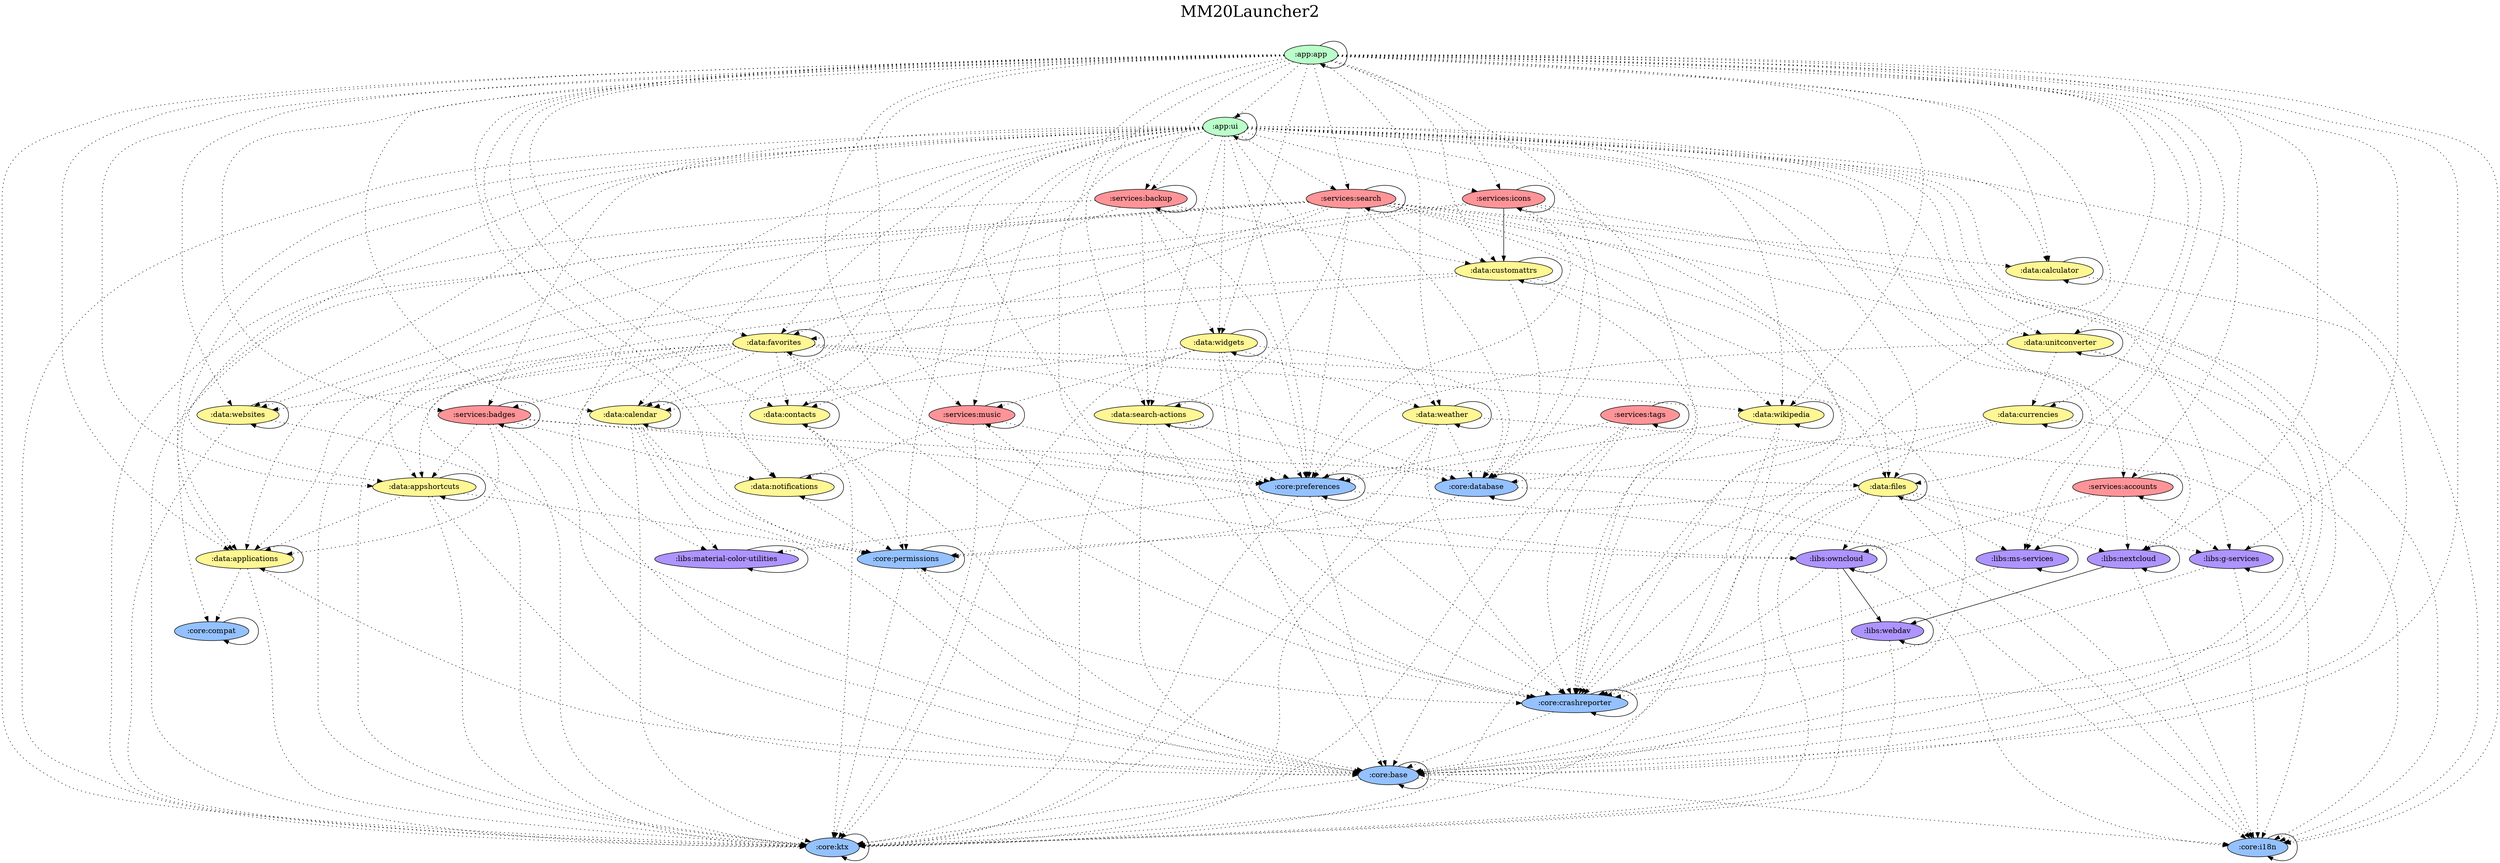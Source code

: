 digraph {
  graph [label="MM20Launcher2\n ",labelloc=t,fontsize=30,ranksep=1.4];
  node [style=filled, fillcolor="#bbbbbb"];
  rankdir=TB;

  # Projects

  ":app:app" [fillcolor="#baffc9"];
  ":app:ui" [fillcolor="#baffc9"];
  ":core:base" [fillcolor="#94c1ff"];
  ":core:compat" [fillcolor="#94c1ff"];
  ":core:crashreporter" [fillcolor="#94c1ff"];
  ":core:database" [fillcolor="#94c1ff"];
  ":core:i18n" [fillcolor="#94c1ff"];
  ":core:ktx" [fillcolor="#94c1ff"];
  ":core:permissions" [fillcolor="#94c1ff"];
  ":core:preferences" [fillcolor="#94c1ff"];
  ":data:applications" [fillcolor="#fff694"];
  ":data:appshortcuts" [fillcolor="#fff694"];
  ":data:calculator" [fillcolor="#fff694"];
  ":data:calendar" [fillcolor="#fff694"];
  ":data:contacts" [fillcolor="#fff694"];
  ":data:currencies" [fillcolor="#fff694"];
  ":data:customattrs" [fillcolor="#fff694"];
  ":data:favorites" [fillcolor="#fff694"];
  ":data:files" [fillcolor="#fff694"];
  ":data:notifications" [fillcolor="#fff694"];
  ":data:search-actions" [fillcolor="#fff694"];
  ":data:unitconverter" [fillcolor="#fff694"];
  ":data:weather" [fillcolor="#fff694"];
  ":data:websites" [fillcolor="#fff694"];
  ":data:widgets" [fillcolor="#fff694"];
  ":data:wikipedia" [fillcolor="#fff694"];
  ":libs:g-services" [fillcolor="#ad94ff"];
  ":libs:material-color-utilities" [fillcolor="#ad94ff"];
  ":libs:ms-services" [fillcolor="#ad94ff"];
  ":libs:nextcloud" [fillcolor="#ad94ff"];
  ":libs:owncloud" [fillcolor="#ad94ff"];
  ":libs:webdav" [fillcolor="#ad94ff"];
  ":services:accounts" [fillcolor="#ff9498"];
  ":services:backup" [fillcolor="#ff9498"];
  ":services:badges" [fillcolor="#ff9498"];
  ":services:icons" [fillcolor="#ff9498"];
  ":services:music" [fillcolor="#ff9498"];
  ":services:search" [fillcolor="#ff9498"];
  ":services:tags" [fillcolor="#ff9498"];

  {rank = same;}

  # Dependencies

  ":app:app" -> ":app:app"
  ":app:app" -> ":services:accounts" [style=dotted]
  ":app:app" -> ":data:applications" [style=dotted]
  ":app:app" -> ":data:appshortcuts" [style=dotted]
  ":app:app" -> ":services:backup" [style=dotted]
  ":app:app" -> ":services:badges" [style=dotted]
  ":app:app" -> ":core:base" [style=dotted]
  ":app:app" -> ":data:calculator" [style=dotted]
  ":app:app" -> ":data:calendar" [style=dotted]
  ":app:app" -> ":data:contacts" [style=dotted]
  ":app:app" -> ":core:crashreporter" [style=dotted]
  ":app:app" -> ":data:currencies" [style=dotted]
  ":app:app" -> ":data:customattrs" [style=dotted]
  ":app:app" -> ":data:favorites" [style=dotted]
  ":app:app" -> ":data:files" [style=dotted]
  ":app:app" -> ":libs:g-services" [style=dotted]
  ":app:app" -> ":core:i18n" [style=dotted]
  ":app:app" -> ":services:icons" [style=dotted]
  ":app:app" -> ":core:ktx" [style=dotted]
  ":app:app" -> ":libs:ms-services" [style=dotted]
  ":app:app" -> ":services:music" [style=dotted]
  ":app:app" -> ":libs:nextcloud" [style=dotted]
  ":app:app" -> ":data:notifications" [style=dotted]
  ":app:app" -> ":libs:owncloud" [style=dotted]
  ":app:app" -> ":core:permissions" [style=dotted]
  ":app:app" -> ":core:preferences" [style=dotted]
  ":app:app" -> ":services:search" [style=dotted]
  ":app:app" -> ":data:unitconverter" [style=dotted]
  ":app:app" -> ":app:ui" [style=dotted]
  ":app:app" -> ":data:weather" [style=dotted]
  ":app:app" -> ":data:websites" [style=dotted]
  ":app:app" -> ":data:widgets" [style=dotted]
  ":app:app" -> ":data:wikipedia" [style=dotted]
  ":app:app" -> ":core:database" [style=dotted]
  ":app:app" -> ":data:search-actions" [style=dotted]
  ":app:ui" -> ":app:ui"
  ":app:ui" -> ":libs:material-color-utilities" [style=dotted]
  ":app:ui" -> ":core:base" [style=dotted]
  ":app:ui" -> ":core:i18n" [style=dotted]
  ":app:ui" -> ":core:compat" [style=dotted]
  ":app:ui" -> ":core:ktx" [style=dotted]
  ":app:ui" -> ":services:icons" [style=dotted]
  ":app:ui" -> ":services:music" [style=dotted]
  ":app:ui" -> ":data:weather" [style=dotted]
  ":app:ui" -> ":data:calendar" [style=dotted]
  ":app:ui" -> ":services:search" [style=dotted]
  ":app:ui" -> ":core:preferences" [style=dotted]
  ":app:ui" -> ":data:applications" [style=dotted]
  ":app:ui" -> ":data:appshortcuts" [style=dotted]
  ":app:ui" -> ":data:calculator" [style=dotted]
  ":app:ui" -> ":data:files" [style=dotted]
  ":app:ui" -> ":data:widgets" [style=dotted]
  ":app:ui" -> ":data:favorites" [style=dotted]
  ":app:ui" -> ":data:wikipedia" [style=dotted]
  ":app:ui" -> ":services:badges" [style=dotted]
  ":app:ui" -> ":core:crashreporter" [style=dotted]
  ":app:ui" -> ":data:notifications" [style=dotted]
  ":app:ui" -> ":data:contacts" [style=dotted]
  ":app:ui" -> ":core:permissions" [style=dotted]
  ":app:ui" -> ":data:websites" [style=dotted]
  ":app:ui" -> ":data:unitconverter" [style=dotted]
  ":app:ui" -> ":libs:nextcloud" [style=dotted]
  ":app:ui" -> ":libs:g-services" [style=dotted]
  ":app:ui" -> ":libs:ms-services" [style=dotted]
  ":app:ui" -> ":libs:owncloud" [style=dotted]
  ":app:ui" -> ":services:accounts" [style=dotted]
  ":app:ui" -> ":services:backup" [style=dotted]
  ":app:ui" -> ":data:search-actions" [style=dotted]
  ":core:base" -> ":core:base"
  ":core:base" -> ":core:ktx" [style=dotted]
  ":core:base" -> ":core:i18n" [style=dotted]
  ":core:compat" -> ":core:compat"
  ":core:crashreporter" -> ":core:crashreporter"
  ":core:crashreporter" -> ":core:base" [style=dotted]
  ":core:database" -> ":core:database"
  ":core:database" -> ":core:i18n" [style=dotted]
  ":core:database" -> ":core:ktx" [style=dotted]
  ":core:i18n" -> ":core:i18n"
  ":core:ktx" -> ":core:ktx"
  ":core:permissions" -> ":core:permissions"
  ":core:permissions" -> ":core:ktx" [style=dotted]
  ":core:permissions" -> ":core:base" [style=dotted]
  ":core:permissions" -> ":core:crashreporter" [style=dotted]
  ":core:preferences" -> ":core:preferences"
  ":core:preferences" -> ":core:ktx" [style=dotted]
  ":core:preferences" -> ":core:i18n" [style=dotted]
  ":core:preferences" -> ":core:base" [style=dotted]
  ":core:preferences" -> ":core:crashreporter" [style=dotted]
  ":core:preferences" -> ":libs:material-color-utilities" [style=dotted]
  ":data:applications" -> ":data:applications"
  ":data:applications" -> ":core:base" [style=dotted]
  ":data:applications" -> ":core:ktx" [style=dotted]
  ":data:applications" -> ":core:compat" [style=dotted]
  ":data:appshortcuts" -> ":data:appshortcuts"
  ":data:appshortcuts" -> ":data:applications" [style=dotted]
  ":data:appshortcuts" -> ":core:permissions" [style=dotted]
  ":data:appshortcuts" -> ":core:base" [style=dotted]
  ":data:appshortcuts" -> ":core:ktx" [style=dotted]
  ":data:calculator" -> ":data:calculator"
  ":data:calculator" -> ":core:base" [style=dotted]
  ":data:calendar" -> ":data:calendar"
  ":data:calendar" -> ":core:ktx" [style=dotted]
  ":data:calendar" -> ":core:base" [style=dotted]
  ":data:calendar" -> ":core:permissions" [style=dotted]
  ":data:calendar" -> ":libs:material-color-utilities" [style=dotted]
  ":data:contacts" -> ":data:contacts"
  ":data:contacts" -> ":core:ktx" [style=dotted]
  ":data:contacts" -> ":core:base" [style=dotted]
  ":data:contacts" -> ":core:permissions" [style=dotted]
  ":data:currencies" -> ":data:currencies"
  ":data:currencies" -> ":core:ktx" [style=dotted]
  ":data:currencies" -> ":core:i18n" [style=dotted]
  ":data:currencies" -> ":core:database" [style=dotted]
  ":data:currencies" -> ":core:crashreporter" [style=dotted]
  ":data:customattrs" -> ":data:customattrs"
  ":data:customattrs" -> ":core:database" [style=dotted]
  ":data:customattrs" -> ":core:base" [style=dotted]
  ":data:customattrs" -> ":core:ktx" [style=dotted]
  ":data:customattrs" -> ":core:crashreporter" [style=dotted]
  ":data:customattrs" -> ":data:favorites" [style=dotted]
  ":data:favorites" -> ":data:favorites"
  ":data:favorites" -> ":core:base" [style=dotted]
  ":data:favorites" -> ":data:calendar" [style=dotted]
  ":data:favorites" -> ":core:database" [style=dotted]
  ":data:favorites" -> ":core:preferences" [style=dotted]
  ":data:favorites" -> ":data:applications" [style=dotted]
  ":data:favorites" -> ":data:appshortcuts" [style=dotted]
  ":data:favorites" -> ":data:contacts" [style=dotted]
  ":data:favorites" -> ":core:ktx" [style=dotted]
  ":data:favorites" -> ":data:files" [style=dotted]
  ":data:favorites" -> ":data:websites" [style=dotted]
  ":data:favorites" -> ":data:wikipedia" [style=dotted]
  ":data:favorites" -> ":services:badges" [style=dotted]
  ":data:favorites" -> ":core:crashreporter" [style=dotted]
  ":data:files" -> ":data:files"
  ":data:files" -> ":core:base" [style=dotted]
  ":data:files" -> ":core:ktx" [style=dotted]
  ":data:files" -> ":libs:ms-services" [style=dotted]
  ":data:files" -> ":libs:g-services" [style=dotted]
  ":data:files" -> ":libs:nextcloud" [style=dotted]
  ":data:files" -> ":libs:owncloud" [style=dotted]
  ":data:files" -> ":core:i18n" [style=dotted]
  ":data:files" -> ":core:permissions" [style=dotted]
  ":data:notifications" -> ":data:notifications"
  ":data:notifications" -> ":core:permissions" [style=dotted]
  ":data:search-actions" -> ":data:search-actions"
  ":data:search-actions" -> ":core:base" [style=dotted]
  ":data:search-actions" -> ":core:database" [style=dotted]
  ":data:search-actions" -> ":core:ktx" [style=dotted]
  ":data:search-actions" -> ":core:preferences" [style=dotted]
  ":data:search-actions" -> ":core:crashreporter" [style=dotted]
  ":data:unitconverter" -> ":data:unitconverter"
  ":data:unitconverter" -> ":core:preferences" [style=dotted]
  ":data:unitconverter" -> ":data:currencies" [style=dotted]
  ":data:unitconverter" -> ":core:base" [style=dotted]
  ":data:unitconverter" -> ":core:i18n" [style=dotted]
  ":data:weather" -> ":data:weather"
  ":data:weather" -> ":core:database" [style=dotted]
  ":data:weather" -> ":core:ktx" [style=dotted]
  ":data:weather" -> ":core:crashreporter" [style=dotted]
  ":data:weather" -> ":core:preferences" [style=dotted]
  ":data:weather" -> ":core:permissions" [style=dotted]
  ":data:weather" -> ":core:i18n" [style=dotted]
  ":data:websites" -> ":data:websites"
  ":data:websites" -> ":core:base" [style=dotted]
  ":data:websites" -> ":core:ktx" [style=dotted]
  ":data:widgets" -> ":data:widgets"
  ":data:widgets" -> ":data:weather" [style=dotted]
  ":data:widgets" -> ":data:calendar" [style=dotted]
  ":data:widgets" -> ":services:music" [style=dotted]
  ":data:widgets" -> ":core:ktx" [style=dotted]
  ":data:widgets" -> ":core:base" [style=dotted]
  ":data:widgets" -> ":core:preferences" [style=dotted]
  ":data:widgets" -> ":core:database" [style=dotted]
  ":data:widgets" -> ":core:crashreporter" [style=dotted]
  ":data:wikipedia" -> ":data:wikipedia"
  ":data:wikipedia" -> ":core:preferences" [style=dotted]
  ":data:wikipedia" -> ":core:base" [style=dotted]
  ":data:wikipedia" -> ":core:ktx" [style=dotted]
  ":data:wikipedia" -> ":core:crashreporter" [style=dotted]
  ":libs:g-services" -> ":libs:g-services"
  ":libs:g-services" -> ":core:i18n" [style=dotted]
  ":libs:g-services" -> ":core:crashreporter" [style=dotted]
  ":libs:material-color-utilities" -> ":libs:material-color-utilities"
  ":libs:ms-services" -> ":libs:ms-services"
  ":libs:ms-services" -> ":core:crashreporter" [style=dotted]
  ":libs:nextcloud" -> ":libs:webdav"
  ":libs:nextcloud" -> ":libs:nextcloud"
  ":libs:nextcloud" -> ":core:i18n" [style=dotted]
  ":libs:owncloud" -> ":libs:webdav"
  ":libs:owncloud" -> ":libs:owncloud"
  ":libs:owncloud" -> ":core:crashreporter" [style=dotted]
  ":libs:owncloud" -> ":core:ktx" [style=dotted]
  ":libs:owncloud" -> ":core:i18n" [style=dotted]
  ":libs:webdav" -> ":libs:webdav"
  ":libs:webdav" -> ":core:crashreporter" [style=dotted]
  ":libs:webdav" -> ":core:ktx" [style=dotted]
  ":services:accounts" -> ":services:accounts"
  ":services:accounts" -> ":libs:g-services" [style=dotted]
  ":services:accounts" -> ":libs:ms-services" [style=dotted]
  ":services:accounts" -> ":libs:owncloud" [style=dotted]
  ":services:accounts" -> ":libs:nextcloud" [style=dotted]
  ":services:backup" -> ":services:backup"
  ":services:backup" -> ":data:favorites" [style=dotted]
  ":services:backup" -> ":data:widgets" [style=dotted]
  ":services:backup" -> ":data:search-actions" [style=dotted]
  ":services:backup" -> ":core:preferences" [style=dotted]
  ":services:backup" -> ":core:ktx" [style=dotted]
  ":services:backup" -> ":data:customattrs" [style=dotted]
  ":services:badges" -> ":services:badges"
  ":services:badges" -> ":core:ktx" [style=dotted]
  ":services:badges" -> ":data:applications" [style=dotted]
  ":services:badges" -> ":data:appshortcuts" [style=dotted]
  ":services:badges" -> ":data:notifications" [style=dotted]
  ":services:badges" -> ":core:preferences" [style=dotted]
  ":services:badges" -> ":core:base" [style=dotted]
  ":services:badges" -> ":data:files" [style=dotted]
  ":services:icons" -> ":data:customattrs"
  ":services:icons" -> ":services:icons"
  ":services:icons" -> ":core:database" [style=dotted]
  ":services:icons" -> ":core:preferences" [style=dotted]
  ":services:icons" -> ":core:ktx" [style=dotted]
  ":services:icons" -> ":core:base" [style=dotted]
  ":services:icons" -> ":data:applications" [style=dotted]
  ":services:icons" -> ":core:crashreporter" [style=dotted]
  ":services:music" -> ":services:music"
  ":services:music" -> ":core:ktx" [style=dotted]
  ":services:music" -> ":core:preferences" [style=dotted]
  ":services:music" -> ":data:notifications" [style=dotted]
  ":services:music" -> ":core:crashreporter" [style=dotted]
  ":services:search" -> ":services:search"
  ":services:search" -> ":data:applications" [style=dotted]
  ":services:search" -> ":data:appshortcuts" [style=dotted]
  ":services:search" -> ":data:calculator" [style=dotted]
  ":services:search" -> ":data:calendar" [style=dotted]
  ":services:search" -> ":data:contacts" [style=dotted]
  ":services:search" -> ":data:files" [style=dotted]
  ":services:search" -> ":data:unitconverter" [style=dotted]
  ":services:search" -> ":data:websites" [style=dotted]
  ":services:search" -> ":data:wikipedia" [style=dotted]
  ":services:search" -> ":data:customattrs" [style=dotted]
  ":services:search" -> ":data:search-actions" [style=dotted]
  ":services:search" -> ":core:base" [style=dotted]
  ":services:search" -> ":core:database" [style=dotted]
  ":services:search" -> ":core:preferences" [style=dotted]
  ":services:search" -> ":core:crashreporter" [style=dotted]
  ":services:search" -> ":core:ktx" [style=dotted]
  ":services:tags" -> ":services:tags"
  ":services:tags" -> ":core:preferences" [style=dotted]
  ":services:tags" -> ":core:base" [style=dotted]
  ":services:tags" -> ":core:ktx" [style=dotted]
  ":services:tags" -> ":core:crashreporter" [style=dotted]
}
